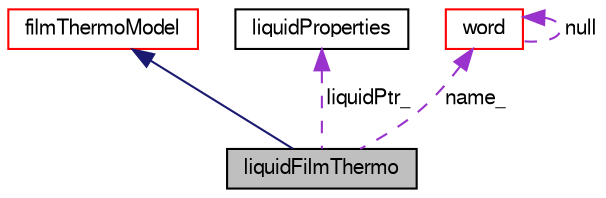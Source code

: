 digraph "liquidFilmThermo"
{
  bgcolor="transparent";
  edge [fontname="FreeSans",fontsize="10",labelfontname="FreeSans",labelfontsize="10"];
  node [fontname="FreeSans",fontsize="10",shape=record];
  Node4 [label="liquidFilmThermo",height=0.2,width=0.4,color="black", fillcolor="grey75", style="filled", fontcolor="black"];
  Node5 -> Node4 [dir="back",color="midnightblue",fontsize="10",style="solid",fontname="FreeSans"];
  Node5 [label="filmThermoModel",height=0.2,width=0.4,color="red",URL="$a29062.html"];
  Node82 -> Node4 [dir="back",color="darkorchid3",fontsize="10",style="dashed",label=" liquidPtr_" ,fontname="FreeSans"];
  Node82 [label="liquidProperties",height=0.2,width=0.4,color="black",URL="$a29954.html",tooltip="The thermophysical properties of a liquidProperties. "];
  Node21 -> Node4 [dir="back",color="darkorchid3",fontsize="10",style="dashed",label=" name_" ,fontname="FreeSans"];
  Node21 [label="word",height=0.2,width=0.4,color="red",URL="$a28258.html",tooltip="A class for handling words, derived from string. "];
  Node21 -> Node21 [dir="back",color="darkorchid3",fontsize="10",style="dashed",label=" null" ,fontname="FreeSans"];
}
